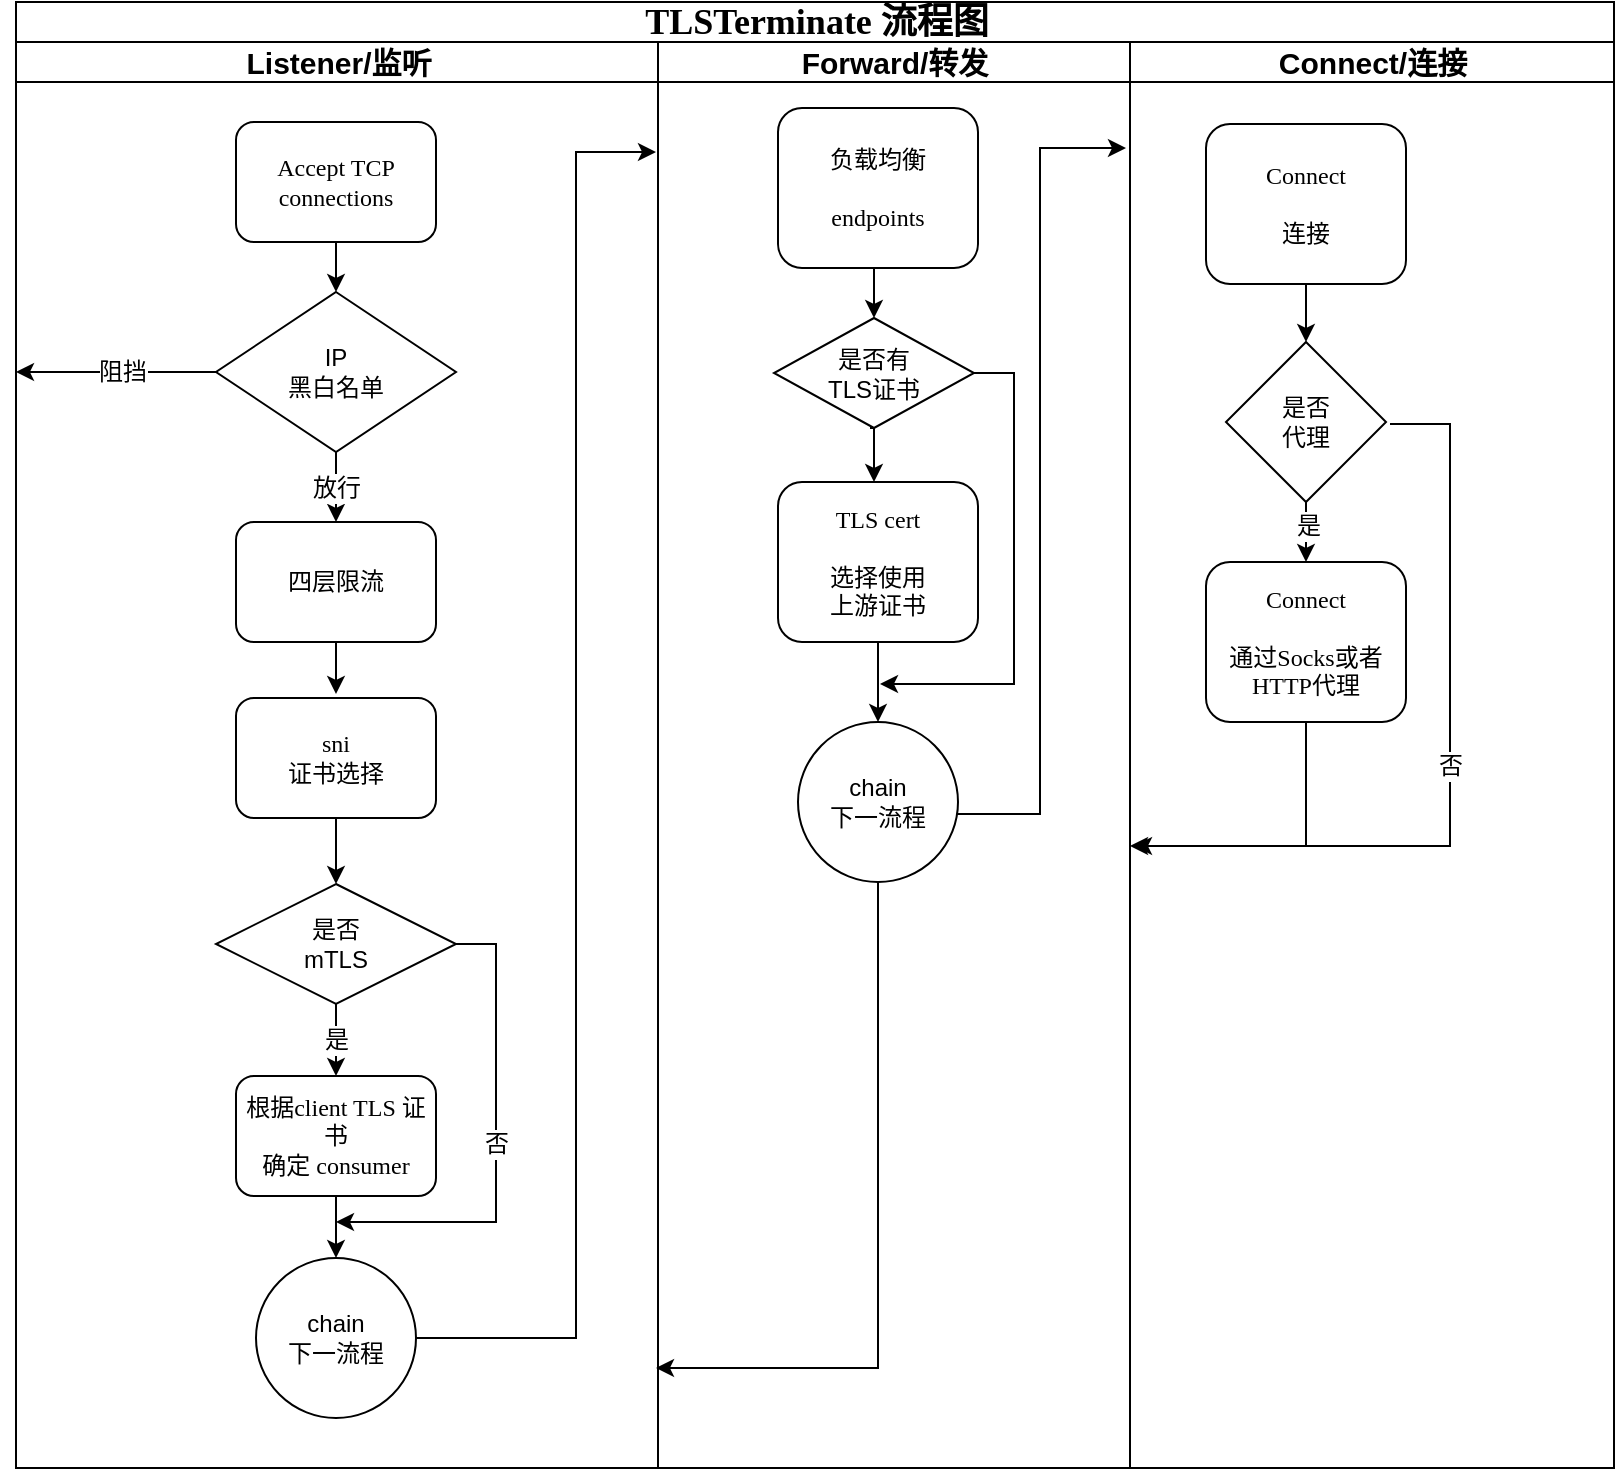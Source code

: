 <mxfile version="21.3.7" type="device">
  <diagram name="Page-1" id="74e2e168-ea6b-b213-b513-2b3c1d86103e">
    <mxGraphModel dx="1882" dy="1040" grid="0" gridSize="10" guides="1" tooltips="1" connect="1" arrows="1" fold="1" page="0" pageScale="1" pageWidth="1100" pageHeight="850" background="none" math="0" shadow="0">
      <root>
        <mxCell id="0" />
        <mxCell id="1" parent="0" />
        <mxCell id="77e6c97f196da883-1" value="&lt;font style=&quot;font-size: 18px;&quot;&gt;TLSTerminate 流程图&lt;/font&gt;" style="swimlane;html=1;childLayout=stackLayout;startSize=20;rounded=0;shadow=0;labelBackgroundColor=none;strokeWidth=1;fontFamily=Verdana;fontSize=18;align=center;" parent="1" vertex="1">
          <mxGeometry x="-7" y="-33" width="799" height="733" as="geometry">
            <mxRectangle x="60" y="-30" width="210" height="40" as="alternateBounds" />
          </mxGeometry>
        </mxCell>
        <mxCell id="k9yy4idc6pMp43QgDsTV-271" style="edgeStyle=orthogonalEdgeStyle;rounded=0;orthogonalLoop=1;jettySize=auto;html=1;exitX=1;exitY=0.5;exitDx=0;exitDy=0;fontSize=12;" parent="77e6c97f196da883-1" edge="1">
          <mxGeometry relative="1" as="geometry">
            <mxPoint x="595" y="73" as="targetPoint" />
            <Array as="points">
              <mxPoint x="480" y="548" />
              <mxPoint x="545" y="548" />
              <mxPoint x="545" y="73" />
            </Array>
          </mxGeometry>
        </mxCell>
        <mxCell id="k9yy4idc6pMp43QgDsTV-189" value="" style="edgeStyle=orthogonalEdgeStyle;rounded=0;orthogonalLoop=1;jettySize=auto;html=1;fontSize=12;" parent="77e6c97f196da883-1" source="k9yy4idc6pMp43QgDsTV-16" edge="1">
          <mxGeometry relative="1" as="geometry">
            <mxPoint x="320" y="75" as="targetPoint" />
            <Array as="points">
              <mxPoint x="280" y="668" />
              <mxPoint x="280" y="75" />
            </Array>
          </mxGeometry>
        </mxCell>
        <mxCell id="77e6c97f196da883-2" value="Listener/监听" style="swimlane;html=1;startSize=20;fontSize=15;" parent="77e6c97f196da883-1" vertex="1">
          <mxGeometry y="20" width="321" height="713" as="geometry">
            <mxRectangle y="20" width="40" height="1050" as="alternateBounds" />
          </mxGeometry>
        </mxCell>
        <mxCell id="k9yy4idc6pMp43QgDsTV-6" value="" style="edgeStyle=orthogonalEdgeStyle;rounded=0;orthogonalLoop=1;jettySize=auto;html=1;fontSize=12;" parent="77e6c97f196da883-2" source="77e6c97f196da883-8" target="k9yy4idc6pMp43QgDsTV-2" edge="1">
          <mxGeometry relative="1" as="geometry" />
        </mxCell>
        <mxCell id="77e6c97f196da883-8" value="Accept TCP connections" style="rounded=1;whiteSpace=wrap;html=1;shadow=0;labelBackgroundColor=none;strokeWidth=1;fontFamily=Verdana;fontSize=12;align=center;" parent="77e6c97f196da883-2" vertex="1">
          <mxGeometry x="110" y="40" width="100" height="60" as="geometry" />
        </mxCell>
        <mxCell id="k9yy4idc6pMp43QgDsTV-8" value="" style="edgeStyle=orthogonalEdgeStyle;rounded=0;orthogonalLoop=1;jettySize=auto;html=1;fontSize=12;" parent="77e6c97f196da883-2" source="77e6c97f196da883-9" edge="1">
          <mxGeometry relative="1" as="geometry">
            <mxPoint x="160" y="326" as="targetPoint" />
          </mxGeometry>
        </mxCell>
        <mxCell id="77e6c97f196da883-9" value="四层限流" style="rounded=1;whiteSpace=wrap;html=1;shadow=0;labelBackgroundColor=none;strokeWidth=1;fontFamily=Verdana;fontSize=12;align=center;" parent="77e6c97f196da883-2" vertex="1">
          <mxGeometry x="110" y="240" width="100" height="60" as="geometry" />
        </mxCell>
        <mxCell id="k9yy4idc6pMp43QgDsTV-14" value="" style="edgeStyle=orthogonalEdgeStyle;rounded=0;orthogonalLoop=1;jettySize=auto;html=1;fontSize=12;" parent="77e6c97f196da883-2" source="77e6c97f196da883-10" target="k9yy4idc6pMp43QgDsTV-9" edge="1">
          <mxGeometry relative="1" as="geometry" />
        </mxCell>
        <mxCell id="77e6c97f196da883-10" value="&lt;div style=&quot;font-size: 12px;&quot;&gt;sni &lt;br style=&quot;font-size: 12px;&quot;&gt;&lt;/div&gt;&lt;div style=&quot;font-size: 12px;&quot;&gt;证书选择&lt;br style=&quot;font-size: 12px;&quot;&gt;&lt;/div&gt;" style="rounded=1;whiteSpace=wrap;html=1;shadow=0;labelBackgroundColor=none;strokeWidth=1;fontFamily=Verdana;fontSize=12;align=center;" parent="77e6c97f196da883-2" vertex="1">
          <mxGeometry x="110" y="328" width="100" height="60" as="geometry" />
        </mxCell>
        <mxCell id="k9yy4idc6pMp43QgDsTV-5" value="放行" style="edgeStyle=orthogonalEdgeStyle;rounded=0;orthogonalLoop=1;jettySize=auto;html=1;fontSize=12;" parent="77e6c97f196da883-2" source="k9yy4idc6pMp43QgDsTV-2" target="77e6c97f196da883-9" edge="1">
          <mxGeometry relative="1" as="geometry" />
        </mxCell>
        <mxCell id="k9yy4idc6pMp43QgDsTV-2" value="&lt;div style=&quot;font-size: 12px;&quot;&gt;IP&lt;/div&gt;&lt;div style=&quot;font-size: 12px;&quot;&gt;黑白名单&lt;br style=&quot;font-size: 12px;&quot;&gt;&lt;/div&gt;" style="rhombus;whiteSpace=wrap;html=1;fontSize=12;" parent="77e6c97f196da883-2" vertex="1">
          <mxGeometry x="100" y="125" width="120" height="80" as="geometry" />
        </mxCell>
        <mxCell id="k9yy4idc6pMp43QgDsTV-3" value="" style="endArrow=classic;html=1;rounded=0;exitX=0;exitY=0.5;exitDx=0;exitDy=0;fontSize=12;" parent="77e6c97f196da883-2" source="k9yy4idc6pMp43QgDsTV-2" edge="1">
          <mxGeometry width="50" height="50" relative="1" as="geometry">
            <mxPoint x="100" y="170" as="sourcePoint" />
            <mxPoint y="165" as="targetPoint" />
          </mxGeometry>
        </mxCell>
        <mxCell id="k9yy4idc6pMp43QgDsTV-4" value="阻挡" style="edgeLabel;html=1;align=center;verticalAlign=middle;resizable=0;points=[];fontSize=12;" parent="k9yy4idc6pMp43QgDsTV-3" vertex="1" connectable="0">
          <mxGeometry x="-0.05" relative="1" as="geometry">
            <mxPoint as="offset" />
          </mxGeometry>
        </mxCell>
        <mxCell id="ktWB_Vb_ixAs_fgzPAio-1" value="" style="edgeStyle=orthogonalEdgeStyle;rounded=0;orthogonalLoop=1;jettySize=auto;html=1;" parent="77e6c97f196da883-2" source="77e6c97f196da883-11" target="k9yy4idc6pMp43QgDsTV-16" edge="1">
          <mxGeometry relative="1" as="geometry" />
        </mxCell>
        <mxCell id="77e6c97f196da883-11" value="&lt;div style=&quot;font-size: 12px;&quot;&gt;根据client TLS 证书&lt;/div&gt;&lt;div style=&quot;font-size: 12px;&quot;&gt;确定 consumer&lt;br style=&quot;font-size: 12px;&quot;&gt;&lt;/div&gt;" style="rounded=1;whiteSpace=wrap;html=1;shadow=0;labelBackgroundColor=none;strokeWidth=1;fontFamily=Verdana;fontSize=12;align=center;" parent="77e6c97f196da883-2" vertex="1">
          <mxGeometry x="110" y="517" width="100" height="60" as="geometry" />
        </mxCell>
        <mxCell id="k9yy4idc6pMp43QgDsTV-15" value="是" style="edgeStyle=orthogonalEdgeStyle;rounded=0;orthogonalLoop=1;jettySize=auto;html=1;fontSize=12;" parent="77e6c97f196da883-2" source="k9yy4idc6pMp43QgDsTV-9" target="77e6c97f196da883-11" edge="1">
          <mxGeometry relative="1" as="geometry" />
        </mxCell>
        <mxCell id="k9yy4idc6pMp43QgDsTV-21" value="否" style="edgeStyle=orthogonalEdgeStyle;rounded=0;orthogonalLoop=1;jettySize=auto;html=1;fontSize=12;exitX=1;exitY=0.5;exitDx=0;exitDy=0;" parent="77e6c97f196da883-2" source="k9yy4idc6pMp43QgDsTV-9" edge="1">
          <mxGeometry relative="1" as="geometry">
            <mxPoint x="160" y="590" as="targetPoint" />
            <Array as="points">
              <mxPoint x="240" y="451" />
              <mxPoint x="240" y="590" />
            </Array>
          </mxGeometry>
        </mxCell>
        <mxCell id="k9yy4idc6pMp43QgDsTV-9" value="&lt;div style=&quot;font-size: 12px;&quot;&gt;是否&lt;/div&gt;&lt;div style=&quot;font-size: 12px;&quot;&gt;mTLS&lt;br style=&quot;font-size: 12px;&quot;&gt;&lt;/div&gt;" style="rhombus;whiteSpace=wrap;html=1;fontSize=12;" parent="77e6c97f196da883-2" vertex="1">
          <mxGeometry x="100" y="421" width="120" height="60" as="geometry" />
        </mxCell>
        <mxCell id="k9yy4idc6pMp43QgDsTV-16" value="&lt;div style=&quot;font-size: 12px;&quot;&gt;chain&lt;/div&gt;下一流程" style="ellipse;whiteSpace=wrap;html=1;aspect=fixed;fontSize=12;" parent="77e6c97f196da883-2" vertex="1">
          <mxGeometry x="120" y="608" width="80" height="80" as="geometry" />
        </mxCell>
        <mxCell id="77e6c97f196da883-6" value="Forward/转发" style="swimlane;html=1;startSize=20;fontSize=15;" parent="77e6c97f196da883-1" vertex="1">
          <mxGeometry x="321" y="20" width="236" height="713" as="geometry" />
        </mxCell>
        <mxCell id="m261Mu6kWICh3gqnxyR3-4" value="" style="edgeStyle=orthogonalEdgeStyle;rounded=0;orthogonalLoop=1;jettySize=auto;html=1;" parent="77e6c97f196da883-6" edge="1">
          <mxGeometry relative="1" as="geometry">
            <mxPoint x="110" y="113" as="sourcePoint" />
            <mxPoint x="108" y="138" as="targetPoint" />
          </mxGeometry>
        </mxCell>
        <mxCell id="k9yy4idc6pMp43QgDsTV-169" value="&lt;div style=&quot;font-size: 12px;&quot;&gt;负载均衡&lt;/div&gt;&lt;div style=&quot;font-size: 12px;&quot;&gt;&lt;br style=&quot;font-size: 12px;&quot;&gt;&lt;/div&gt;&lt;div style=&quot;font-size: 12px;&quot;&gt;endpoints&lt;br style=&quot;font-size: 12px;&quot;&gt;&lt;/div&gt;" style="rounded=1;whiteSpace=wrap;html=1;shadow=0;labelBackgroundColor=none;strokeWidth=1;fontFamily=Verdana;fontSize=12;align=center;flipV=1;" parent="77e6c97f196da883-6" vertex="1">
          <mxGeometry x="60" y="33" width="100" height="80" as="geometry" />
        </mxCell>
        <mxCell id="ktWB_Vb_ixAs_fgzPAio-2" value="" style="edgeStyle=orthogonalEdgeStyle;rounded=0;orthogonalLoop=1;jettySize=auto;html=1;" parent="77e6c97f196da883-6" source="k9yy4idc6pMp43QgDsTV-176" target="k9yy4idc6pMp43QgDsTV-182" edge="1">
          <mxGeometry relative="1" as="geometry" />
        </mxCell>
        <mxCell id="k9yy4idc6pMp43QgDsTV-176" value="&lt;div style=&quot;font-size: 12px;&quot;&gt;TLS cert&lt;/div&gt;&lt;div style=&quot;font-size: 12px;&quot;&gt;&lt;br style=&quot;font-size: 12px;&quot;&gt;&lt;/div&gt;&lt;div style=&quot;font-size: 12px;&quot;&gt;选择使用&lt;/div&gt;&lt;div style=&quot;font-size: 12px;&quot;&gt;上游证书&lt;/div&gt;" style="rounded=1;whiteSpace=wrap;html=1;shadow=0;labelBackgroundColor=none;strokeWidth=1;fontFamily=Verdana;fontSize=12;align=center;flipV=1;" parent="77e6c97f196da883-6" vertex="1">
          <mxGeometry x="60" y="220" width="100" height="80" as="geometry" />
        </mxCell>
        <mxCell id="ktWB_Vb_ixAs_fgzPAio-4" value="" style="edgeStyle=orthogonalEdgeStyle;rounded=0;orthogonalLoop=1;jettySize=auto;html=1;" parent="77e6c97f196da883-6" source="k9yy4idc6pMp43QgDsTV-182" edge="1">
          <mxGeometry relative="1" as="geometry">
            <mxPoint x="234" y="53" as="targetPoint" />
            <Array as="points">
              <mxPoint x="191" y="386" />
              <mxPoint x="191" y="53" />
            </Array>
          </mxGeometry>
        </mxCell>
        <mxCell id="m261Mu6kWICh3gqnxyR3-10" value="" style="edgeStyle=orthogonalEdgeStyle;rounded=0;orthogonalLoop=1;jettySize=auto;html=1;" parent="77e6c97f196da883-6" source="k9yy4idc6pMp43QgDsTV-182" edge="1">
          <mxGeometry relative="1" as="geometry">
            <mxPoint x="-1" y="663" as="targetPoint" />
            <Array as="points">
              <mxPoint x="110" y="663" />
              <mxPoint x="2" y="663" />
            </Array>
          </mxGeometry>
        </mxCell>
        <mxCell id="k9yy4idc6pMp43QgDsTV-182" value="&lt;div style=&quot;font-size: 12px;&quot;&gt;chain&lt;/div&gt;下一流程" style="ellipse;whiteSpace=wrap;html=1;aspect=fixed;fontSize=12;" parent="77e6c97f196da883-6" vertex="1">
          <mxGeometry x="70" y="340" width="80" height="80" as="geometry" />
        </mxCell>
        <mxCell id="m261Mu6kWICh3gqnxyR3-5" value="" style="edgeStyle=orthogonalEdgeStyle;rounded=0;orthogonalLoop=1;jettySize=auto;html=1;" parent="77e6c97f196da883-6" edge="1">
          <mxGeometry relative="1" as="geometry">
            <mxPoint x="106" y="193" as="sourcePoint" />
            <mxPoint x="108" y="220" as="targetPoint" />
          </mxGeometry>
        </mxCell>
        <mxCell id="m261Mu6kWICh3gqnxyR3-7" value="" style="edgeStyle=orthogonalEdgeStyle;rounded=0;orthogonalLoop=1;jettySize=auto;html=1;exitX=1;exitY=0.5;exitDx=0;exitDy=0;" parent="77e6c97f196da883-6" source="m261Mu6kWICh3gqnxyR3-1" edge="1">
          <mxGeometry relative="1" as="geometry">
            <mxPoint x="111" y="321" as="targetPoint" />
            <Array as="points">
              <mxPoint x="178" y="166" />
              <mxPoint x="178" y="321" />
              <mxPoint x="111" y="321" />
            </Array>
          </mxGeometry>
        </mxCell>
        <mxCell id="m261Mu6kWICh3gqnxyR3-1" value="&lt;div&gt;是否有&lt;/div&gt;&lt;div&gt;TLS证书&lt;br&gt;&lt;/div&gt;" style="rhombus;whiteSpace=wrap;html=1;" parent="77e6c97f196da883-6" vertex="1">
          <mxGeometry x="58" y="138" width="100" height="55" as="geometry" />
        </mxCell>
        <mxCell id="77e6c97f196da883-7" value="Connect/连接" style="swimlane;html=1;startSize=20;fontSize=15;" parent="77e6c97f196da883-1" vertex="1">
          <mxGeometry x="557" y="20" width="242" height="713" as="geometry" />
        </mxCell>
        <mxCell id="k9yy4idc6pMp43QgDsTV-218" value="" style="edgeStyle=orthogonalEdgeStyle;rounded=0;orthogonalLoop=1;jettySize=auto;html=1;fontSize=12;" parent="77e6c97f196da883-7" source="k9yy4idc6pMp43QgDsTV-180" target="k9yy4idc6pMp43QgDsTV-185" edge="1">
          <mxGeometry relative="1" as="geometry" />
        </mxCell>
        <mxCell id="k9yy4idc6pMp43QgDsTV-180" value="&lt;div style=&quot;font-size: 12px;&quot;&gt;Connect&lt;/div&gt;&lt;div style=&quot;font-size: 12px;&quot;&gt;&lt;br style=&quot;font-size: 12px;&quot;&gt;&lt;/div&gt;&lt;div style=&quot;font-size: 12px;&quot;&gt;连接&lt;br style=&quot;font-size: 12px;&quot;&gt;&lt;/div&gt;" style="rounded=1;whiteSpace=wrap;html=1;shadow=0;labelBackgroundColor=none;strokeWidth=1;fontFamily=Verdana;fontSize=12;align=center;" parent="77e6c97f196da883-7" vertex="1">
          <mxGeometry x="38" y="41" width="100" height="80" as="geometry" />
        </mxCell>
        <mxCell id="m261Mu6kWICh3gqnxyR3-13" value="" style="edgeStyle=orthogonalEdgeStyle;rounded=0;orthogonalLoop=1;jettySize=auto;html=1;exitX=0.5;exitY=1;exitDx=0;exitDy=0;" parent="77e6c97f196da883-7" source="k9yy4idc6pMp43QgDsTV-184" edge="1">
          <mxGeometry relative="1" as="geometry">
            <mxPoint x="2" y="402" as="targetPoint" />
            <Array as="points">
              <mxPoint x="88" y="402" />
            </Array>
          </mxGeometry>
        </mxCell>
        <mxCell id="k9yy4idc6pMp43QgDsTV-184" value="&lt;div style=&quot;font-size: 12px;&quot;&gt;Connect&lt;/div&gt;&lt;div style=&quot;font-size: 12px;&quot;&gt;&lt;br style=&quot;font-size: 12px;&quot;&gt;&lt;/div&gt;&lt;div style=&quot;font-size: 12px;&quot;&gt;通过Socks或者HTTP代理&lt;br style=&quot;font-size: 12px;&quot;&gt;&lt;/div&gt;" style="rounded=1;whiteSpace=wrap;html=1;shadow=0;labelBackgroundColor=none;strokeWidth=1;fontFamily=Verdana;fontSize=12;align=center;" parent="77e6c97f196da883-7" vertex="1">
          <mxGeometry x="38" y="260" width="100" height="80" as="geometry" />
        </mxCell>
        <mxCell id="k9yy4idc6pMp43QgDsTV-219" value="" style="edgeStyle=orthogonalEdgeStyle;rounded=0;orthogonalLoop=1;jettySize=auto;html=1;fontSize=12;" parent="77e6c97f196da883-7" source="k9yy4idc6pMp43QgDsTV-185" target="k9yy4idc6pMp43QgDsTV-184" edge="1">
          <mxGeometry relative="1" as="geometry" />
        </mxCell>
        <mxCell id="k9yy4idc6pMp43QgDsTV-224" value="是" style="edgeLabel;html=1;align=center;verticalAlign=middle;resizable=0;points=[];fontSize=12;" parent="k9yy4idc6pMp43QgDsTV-219" vertex="1" connectable="0">
          <mxGeometry x="0.28" y="1" relative="1" as="geometry">
            <mxPoint as="offset" />
          </mxGeometry>
        </mxCell>
        <mxCell id="k9yy4idc6pMp43QgDsTV-223" value="否" style="edgeStyle=orthogonalEdgeStyle;rounded=0;orthogonalLoop=1;jettySize=auto;html=1;fontSize=12;" parent="77e6c97f196da883-7" edge="1">
          <mxGeometry relative="1" as="geometry">
            <mxPoint x="130" y="191" as="sourcePoint" />
            <mxPoint y="402" as="targetPoint" />
            <Array as="points">
              <mxPoint x="160" y="191" />
              <mxPoint x="160" y="402" />
              <mxPoint y="402" />
            </Array>
          </mxGeometry>
        </mxCell>
        <mxCell id="k9yy4idc6pMp43QgDsTV-185" value="&lt;div style=&quot;font-size: 12px;&quot;&gt;是否&lt;/div&gt;&lt;div style=&quot;font-size: 12px;&quot;&gt;代理&lt;br style=&quot;font-size: 12px;&quot;&gt;&lt;/div&gt;" style="rhombus;whiteSpace=wrap;html=1;fontSize=12;" parent="77e6c97f196da883-7" vertex="1">
          <mxGeometry x="48" y="150" width="80" height="80" as="geometry" />
        </mxCell>
      </root>
    </mxGraphModel>
  </diagram>
</mxfile>
